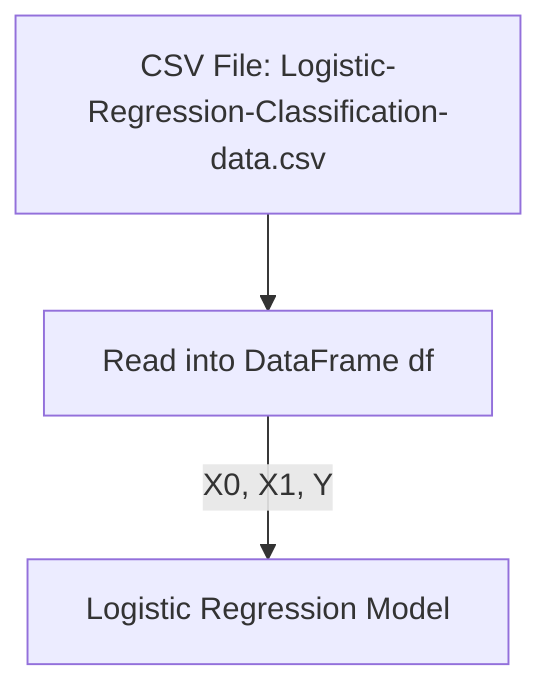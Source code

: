 flowchart TD
    A["CSV File: Logistic-Regression-Classification-data.csv"] --> B["Read into DataFrame df"]
    B -- X0, X1, Y --> C["Logistic Regression Model"]